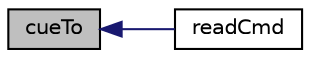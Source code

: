 digraph "cueTo"
{
  bgcolor="transparent";
  edge [fontname="Helvetica",fontsize="10",labelfontname="Helvetica",labelfontsize="10"];
  node [fontname="Helvetica",fontsize="10",shape=record];
  rankdir="LR";
  Node114 [label="cueTo",height=0.2,width=0.4,color="black", fillcolor="grey75", style="filled", fontcolor="black"];
  Node114 -> Node115 [dir="back",color="midnightblue",fontsize="10",style="solid",fontname="Helvetica"];
  Node115 [label="readCmd",height=0.2,width=0.4,color="black",URL="$a30853.html#a90e9e00541f691396dec35b51be72bdf",tooltip="Read cmd, args from IFstream. "];
}
